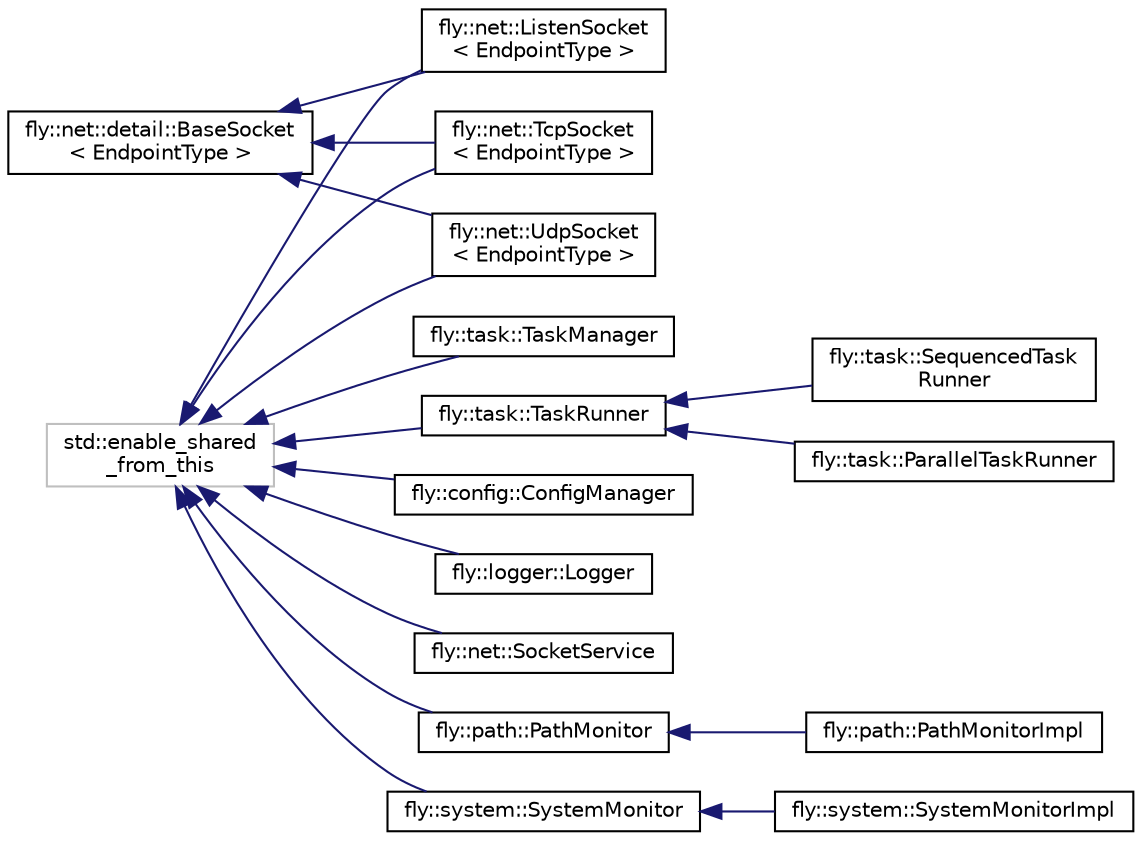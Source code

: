 digraph "Graphical Class Hierarchy"
{
 // LATEX_PDF_SIZE
  edge [fontname="Helvetica",fontsize="10",labelfontname="Helvetica",labelfontsize="10"];
  node [fontname="Helvetica",fontsize="10",shape=record];
  rankdir="LR";
  Node0 [label="fly::net::detail::BaseSocket\l\< EndpointType \>",height=0.2,width=0.4,color="black", fillcolor="white", style="filled",URL="$classfly_1_1net_1_1detail_1_1_base_socket.html",tooltip=" "];
  Node0 -> Node1 [dir="back",color="midnightblue",fontsize="10",style="solid",fontname="Helvetica"];
  Node1 [label="fly::net::ListenSocket\l\< EndpointType \>",height=0.2,width=0.4,color="black", fillcolor="white", style="filled",URL="$classfly_1_1net_1_1_listen_socket.html",tooltip=" "];
  Node0 -> Node2 [dir="back",color="midnightblue",fontsize="10",style="solid",fontname="Helvetica"];
  Node2 [label="fly::net::TcpSocket\l\< EndpointType \>",height=0.2,width=0.4,color="black", fillcolor="white", style="filled",URL="$classfly_1_1net_1_1_tcp_socket.html",tooltip=" "];
  Node0 -> Node3 [dir="back",color="midnightblue",fontsize="10",style="solid",fontname="Helvetica"];
  Node3 [label="fly::net::UdpSocket\l\< EndpointType \>",height=0.2,width=0.4,color="black", fillcolor="white", style="filled",URL="$classfly_1_1net_1_1_udp_socket.html",tooltip=" "];
  Node74 [label="std::enable_shared\l_from_this",height=0.2,width=0.4,color="grey75", fillcolor="white", style="filled",tooltip=" "];
  Node74 -> Node75 [dir="back",color="midnightblue",fontsize="10",style="solid",fontname="Helvetica"];
  Node75 [label="fly::config::ConfigManager",height=0.2,width=0.4,color="black", fillcolor="white", style="filled",URL="$classfly_1_1config_1_1_config_manager.html",tooltip=" "];
  Node74 -> Node76 [dir="back",color="midnightblue",fontsize="10",style="solid",fontname="Helvetica"];
  Node76 [label="fly::logger::Logger",height=0.2,width=0.4,color="black", fillcolor="white", style="filled",URL="$classfly_1_1logger_1_1_logger.html",tooltip=" "];
  Node74 -> Node1 [dir="back",color="midnightblue",fontsize="10",style="solid",fontname="Helvetica"];
  Node74 -> Node77 [dir="back",color="midnightblue",fontsize="10",style="solid",fontname="Helvetica"];
  Node77 [label="fly::net::SocketService",height=0.2,width=0.4,color="black", fillcolor="white", style="filled",URL="$classfly_1_1net_1_1_socket_service.html",tooltip=" "];
  Node74 -> Node2 [dir="back",color="midnightblue",fontsize="10",style="solid",fontname="Helvetica"];
  Node74 -> Node3 [dir="back",color="midnightblue",fontsize="10",style="solid",fontname="Helvetica"];
  Node74 -> Node78 [dir="back",color="midnightblue",fontsize="10",style="solid",fontname="Helvetica"];
  Node78 [label="fly::path::PathMonitor",height=0.2,width=0.4,color="black", fillcolor="white", style="filled",URL="$classfly_1_1path_1_1_path_monitor.html",tooltip=" "];
  Node78 -> Node79 [dir="back",color="midnightblue",fontsize="10",style="solid",fontname="Helvetica"];
  Node79 [label="fly::path::PathMonitorImpl",height=0.2,width=0.4,color="black", fillcolor="white", style="filled",URL="$classfly_1_1path_1_1_path_monitor_impl.html",tooltip=" "];
  Node74 -> Node80 [dir="back",color="midnightblue",fontsize="10",style="solid",fontname="Helvetica"];
  Node80 [label="fly::system::SystemMonitor",height=0.2,width=0.4,color="black", fillcolor="white", style="filled",URL="$classfly_1_1system_1_1_system_monitor.html",tooltip=" "];
  Node80 -> Node81 [dir="back",color="midnightblue",fontsize="10",style="solid",fontname="Helvetica"];
  Node81 [label="fly::system::SystemMonitorImpl",height=0.2,width=0.4,color="black", fillcolor="white", style="filled",URL="$classfly_1_1system_1_1_system_monitor_impl.html",tooltip=" "];
  Node74 -> Node82 [dir="back",color="midnightblue",fontsize="10",style="solid",fontname="Helvetica"];
  Node82 [label="fly::task::TaskManager",height=0.2,width=0.4,color="black", fillcolor="white", style="filled",URL="$classfly_1_1task_1_1_task_manager.html",tooltip=" "];
  Node74 -> Node83 [dir="back",color="midnightblue",fontsize="10",style="solid",fontname="Helvetica"];
  Node83 [label="fly::task::TaskRunner",height=0.2,width=0.4,color="black", fillcolor="white", style="filled",URL="$classfly_1_1task_1_1_task_runner.html",tooltip=" "];
  Node83 -> Node84 [dir="back",color="midnightblue",fontsize="10",style="solid",fontname="Helvetica"];
  Node84 [label="fly::task::ParallelTaskRunner",height=0.2,width=0.4,color="black", fillcolor="white", style="filled",URL="$classfly_1_1task_1_1_parallel_task_runner.html",tooltip=" "];
  Node83 -> Node85 [dir="back",color="midnightblue",fontsize="10",style="solid",fontname="Helvetica"];
  Node85 [label="fly::task::SequencedTask\lRunner",height=0.2,width=0.4,color="black", fillcolor="white", style="filled",URL="$classfly_1_1task_1_1_sequenced_task_runner.html",tooltip=" "];
}
